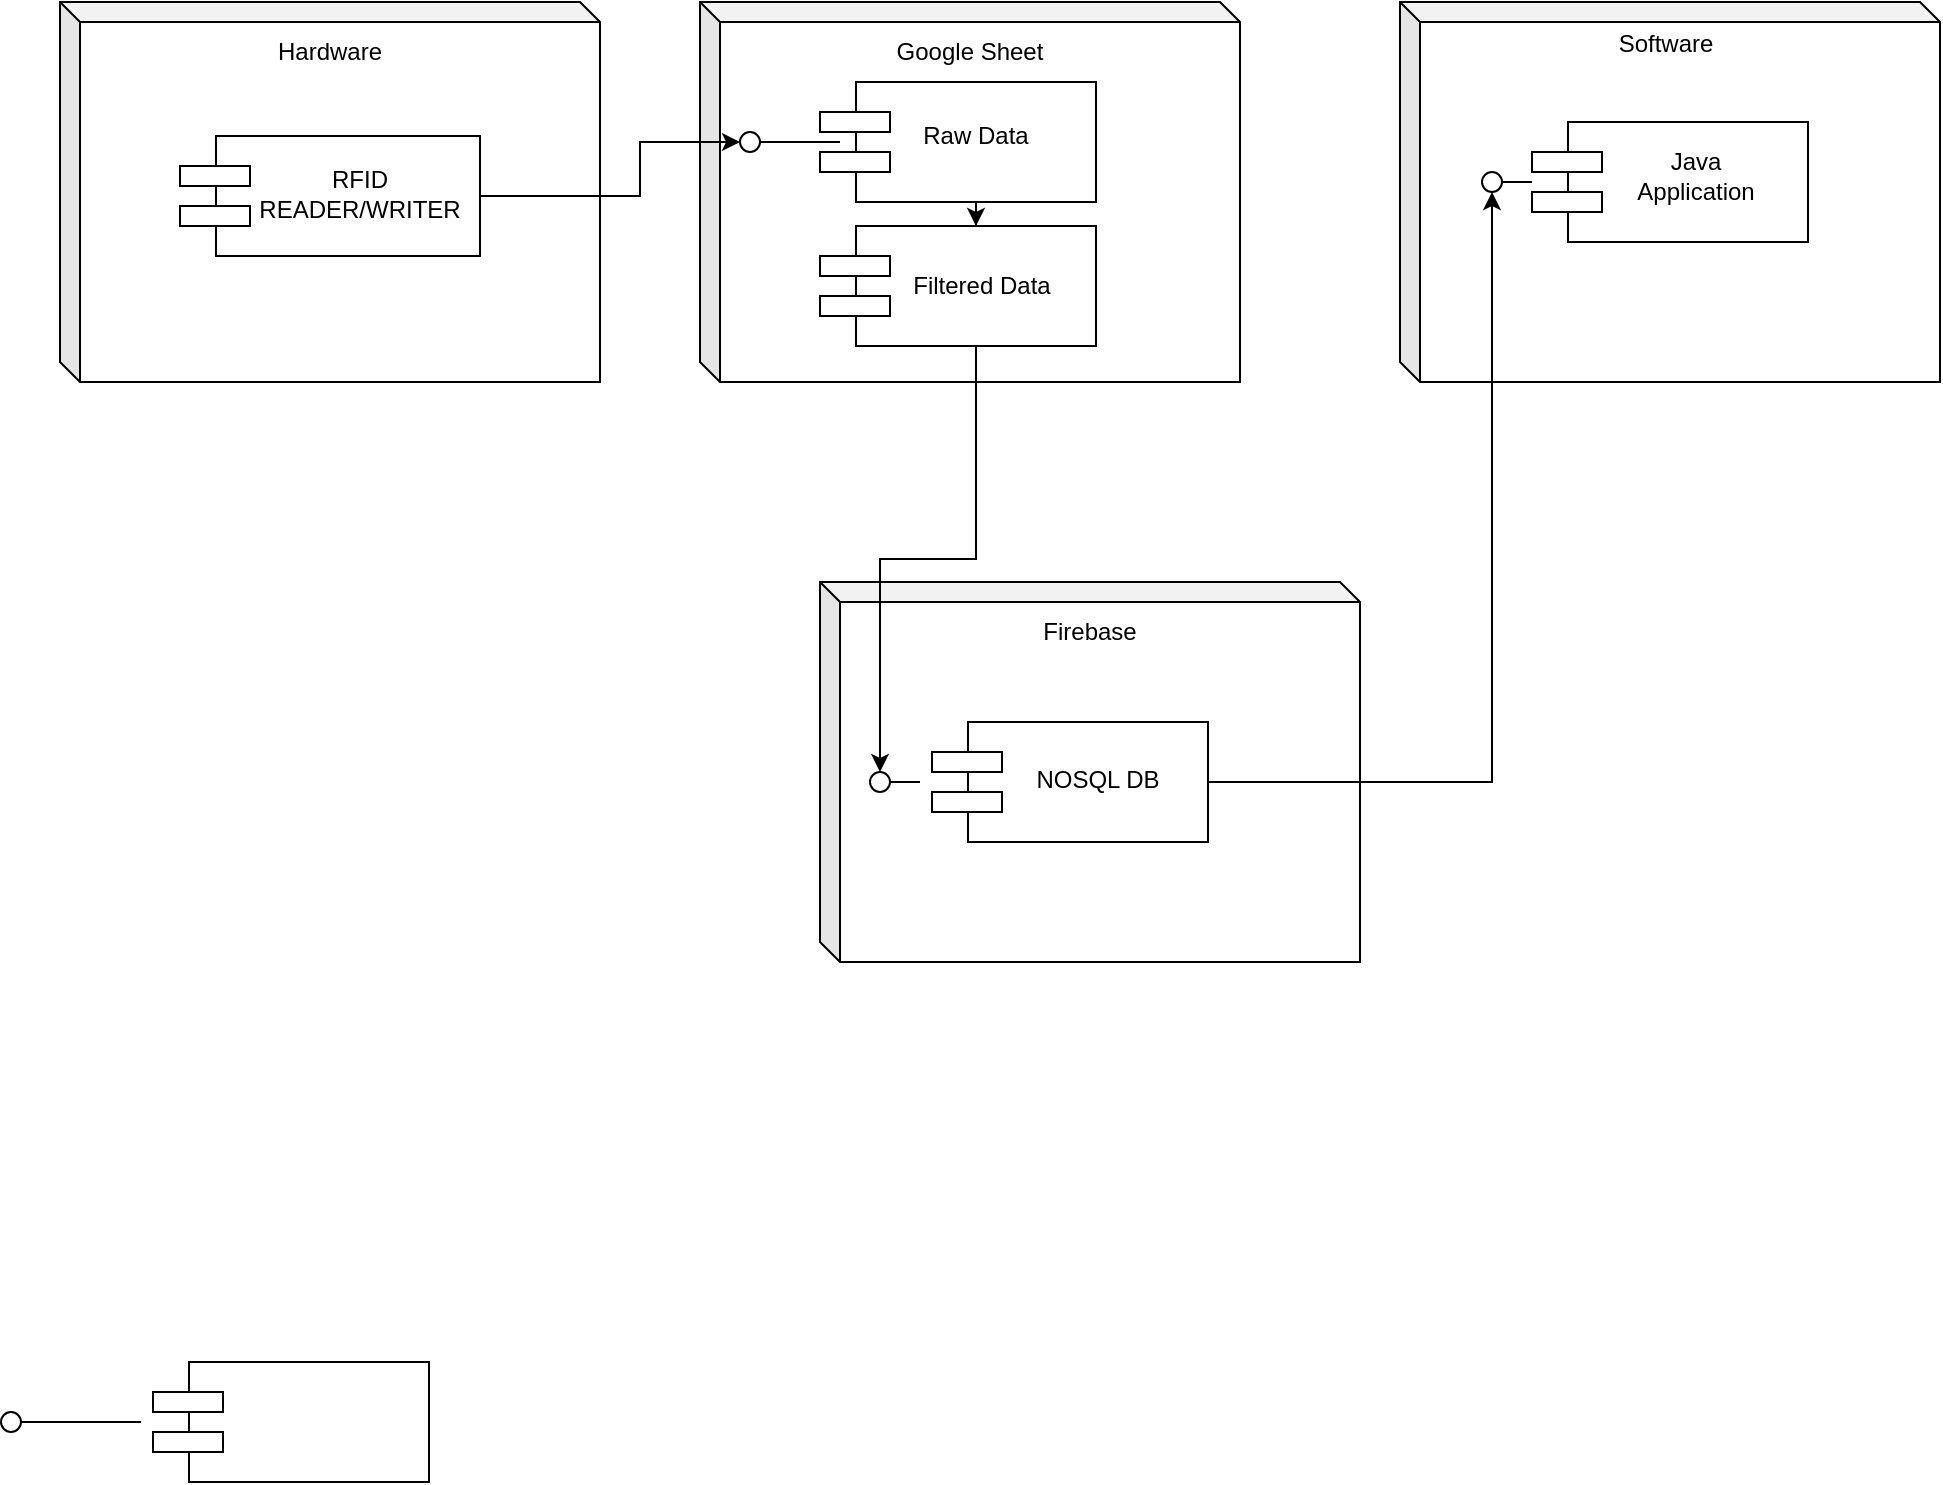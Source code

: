 <mxfile version="25.0.2">
  <diagram name="Page-1" id="YHQ0iihBjePj0FVOJQyj">
    <mxGraphModel dx="2072" dy="1212" grid="1" gridSize="10" guides="1" tooltips="1" connect="1" arrows="1" fold="1" page="1" pageScale="1" pageWidth="850" pageHeight="1100" math="0" shadow="0">
      <root>
        <mxCell id="0" />
        <mxCell id="1" parent="0" />
        <mxCell id="Rg1Zh81EsCD-iC3_WErj-1" value="" style="shape=cube;whiteSpace=wrap;html=1;boundedLbl=1;backgroundOutline=1;darkOpacity=0.05;darkOpacity2=0.1;size=10;" vertex="1" parent="1">
          <mxGeometry x="90" y="130" width="270" height="190" as="geometry" />
        </mxCell>
        <mxCell id="Rg1Zh81EsCD-iC3_WErj-3" value="" style="shape=cube;whiteSpace=wrap;html=1;boundedLbl=1;backgroundOutline=1;darkOpacity=0.05;darkOpacity2=0.1;size=10;" vertex="1" parent="1">
          <mxGeometry x="760" y="130" width="270" height="190" as="geometry" />
        </mxCell>
        <mxCell id="Rg1Zh81EsCD-iC3_WErj-4" value="" style="shape=cube;whiteSpace=wrap;html=1;boundedLbl=1;backgroundOutline=1;darkOpacity=0.05;darkOpacity2=0.1;size=10;" vertex="1" parent="1">
          <mxGeometry x="470" y="420" width="270" height="190" as="geometry" />
        </mxCell>
        <mxCell id="Rg1Zh81EsCD-iC3_WErj-6" value="Hardware" style="text;html=1;align=center;verticalAlign=middle;whiteSpace=wrap;rounded=0;" vertex="1" parent="1">
          <mxGeometry x="195" y="140" width="60" height="30" as="geometry" />
        </mxCell>
        <mxCell id="Rg1Zh81EsCD-iC3_WErj-7" value="Software" style="text;html=1;align=center;verticalAlign=middle;whiteSpace=wrap;rounded=0;" vertex="1" parent="1">
          <mxGeometry x="853" y="136" width="80" height="30" as="geometry" />
        </mxCell>
        <mxCell id="Rg1Zh81EsCD-iC3_WErj-8" value="" style="shape=cube;whiteSpace=wrap;html=1;boundedLbl=1;backgroundOutline=1;darkOpacity=0.05;darkOpacity2=0.1;size=10;" vertex="1" parent="1">
          <mxGeometry x="410" y="130" width="270" height="190" as="geometry" />
        </mxCell>
        <mxCell id="Rg1Zh81EsCD-iC3_WErj-9" value="Google Sheet" style="text;html=1;align=center;verticalAlign=middle;whiteSpace=wrap;rounded=0;" vertex="1" parent="1">
          <mxGeometry x="505" y="140" width="80" height="30" as="geometry" />
        </mxCell>
        <mxCell id="Rg1Zh81EsCD-iC3_WErj-10" value="Firebase" style="text;html=1;align=center;verticalAlign=middle;whiteSpace=wrap;rounded=0;" vertex="1" parent="1">
          <mxGeometry x="565" y="430" width="80" height="30" as="geometry" />
        </mxCell>
        <mxCell id="Rg1Zh81EsCD-iC3_WErj-23" value="" style="rounded=0;whiteSpace=wrap;html=1;" vertex="1" parent="1">
          <mxGeometry x="844" y="190" width="120" height="60" as="geometry" />
        </mxCell>
        <mxCell id="Rg1Zh81EsCD-iC3_WErj-24" value="" style="rounded=0;whiteSpace=wrap;html=1;" vertex="1" parent="1">
          <mxGeometry x="826" y="205" width="35" height="10" as="geometry" />
        </mxCell>
        <mxCell id="Rg1Zh81EsCD-iC3_WErj-25" value="" style="rounded=0;whiteSpace=wrap;html=1;" vertex="1" parent="1">
          <mxGeometry x="826" y="225" width="35" height="10" as="geometry" />
        </mxCell>
        <mxCell id="Rg1Zh81EsCD-iC3_WErj-44" style="edgeStyle=orthogonalEdgeStyle;rounded=0;orthogonalLoop=1;jettySize=auto;html=1;entryX=0.5;entryY=0;entryDx=0;entryDy=0;" edge="1" parent="1" source="Rg1Zh81EsCD-iC3_WErj-30" target="Rg1Zh81EsCD-iC3_WErj-41">
          <mxGeometry relative="1" as="geometry" />
        </mxCell>
        <mxCell id="Rg1Zh81EsCD-iC3_WErj-30" value="" style="rounded=0;whiteSpace=wrap;html=1;" vertex="1" parent="1">
          <mxGeometry x="488" y="170" width="120" height="60" as="geometry" />
        </mxCell>
        <mxCell id="Rg1Zh81EsCD-iC3_WErj-31" value="" style="rounded=0;whiteSpace=wrap;html=1;" vertex="1" parent="1">
          <mxGeometry x="470" y="185" width="35" height="10" as="geometry" />
        </mxCell>
        <mxCell id="Rg1Zh81EsCD-iC3_WErj-32" value="" style="rounded=0;whiteSpace=wrap;html=1;" vertex="1" parent="1">
          <mxGeometry x="470" y="205" width="35" height="10" as="geometry" />
        </mxCell>
        <mxCell id="Rg1Zh81EsCD-iC3_WErj-52" style="edgeStyle=orthogonalEdgeStyle;rounded=0;orthogonalLoop=1;jettySize=auto;html=1;entryX=0;entryY=0.5;entryDx=0;entryDy=0;" edge="1" parent="1" source="Rg1Zh81EsCD-iC3_WErj-33" target="Rg1Zh81EsCD-iC3_WErj-49">
          <mxGeometry relative="1" as="geometry">
            <Array as="points">
              <mxPoint x="380" y="227" />
              <mxPoint x="380" y="200" />
            </Array>
          </mxGeometry>
        </mxCell>
        <mxCell id="Rg1Zh81EsCD-iC3_WErj-33" value="" style="rounded=0;whiteSpace=wrap;html=1;" vertex="1" parent="1">
          <mxGeometry x="168" y="197" width="132" height="60" as="geometry" />
        </mxCell>
        <mxCell id="Rg1Zh81EsCD-iC3_WErj-34" value="" style="rounded=0;whiteSpace=wrap;html=1;" vertex="1" parent="1">
          <mxGeometry x="150" y="212" width="35" height="10" as="geometry" />
        </mxCell>
        <mxCell id="Rg1Zh81EsCD-iC3_WErj-35" value="" style="rounded=0;whiteSpace=wrap;html=1;" vertex="1" parent="1">
          <mxGeometry x="150" y="232" width="35" height="10" as="geometry" />
        </mxCell>
        <mxCell id="Rg1Zh81EsCD-iC3_WErj-37" value="RFID READER/WRITER" style="text;html=1;align=center;verticalAlign=middle;whiteSpace=wrap;rounded=0;" vertex="1" parent="1">
          <mxGeometry x="199" y="211" width="82" height="30" as="geometry" />
        </mxCell>
        <mxCell id="Rg1Zh81EsCD-iC3_WErj-58" style="edgeStyle=orthogonalEdgeStyle;rounded=0;orthogonalLoop=1;jettySize=auto;html=1;" edge="1" parent="1" source="Rg1Zh81EsCD-iC3_WErj-41" target="Rg1Zh81EsCD-iC3_WErj-56">
          <mxGeometry relative="1" as="geometry" />
        </mxCell>
        <mxCell id="Rg1Zh81EsCD-iC3_WErj-41" value="" style="rounded=0;whiteSpace=wrap;html=1;" vertex="1" parent="1">
          <mxGeometry x="488" y="242" width="120" height="60" as="geometry" />
        </mxCell>
        <mxCell id="Rg1Zh81EsCD-iC3_WErj-42" value="" style="rounded=0;whiteSpace=wrap;html=1;" vertex="1" parent="1">
          <mxGeometry x="470" y="257" width="35" height="10" as="geometry" />
        </mxCell>
        <mxCell id="Rg1Zh81EsCD-iC3_WErj-43" value="" style="rounded=0;whiteSpace=wrap;html=1;" vertex="1" parent="1">
          <mxGeometry x="470" y="277" width="35" height="10" as="geometry" />
        </mxCell>
        <mxCell id="Rg1Zh81EsCD-iC3_WErj-45" value="Raw&amp;nbsp;&lt;span style=&quot;color: rgba(0, 0, 0, 0); font-family: monospace; font-size: 0px; text-align: start; text-wrap: nowrap;&quot;&gt;%3CmxGraphModel%3E%3Croot%3E%3CmxCell%20id%3D%220%22%2F%3E%3CmxCell%20id%3D%221%22%20parent%3D%220%22%2F%3E%3CmxCell%20id%3D%222%22%20value%3D%22RFID%20READER%2FWRITER%22%20style%3D%22text%3Bhtml%3D1%3Balign%3Dcenter%3BverticalAlign%3Dmiddle%3BwhiteSpace%3Dwrap%3Brounded%3D0%3B%22%20vertex%3D%221%22%20parent%3D%221%22%3E%3CmxGeometry%20x%3D%22199%22%20y%3D%22211%22%20width%3D%2282%22%20height%3D%2230%22%20as%3D%22geometry%22%2F%3E%3C%2FmxCell%3E%3C%2Froot%3E%3C%2FmxGraphModel%3E&lt;/span&gt;D&lt;span style=&quot;color: rgba(0, 0, 0, 0); font-family: monospace; font-size: 0px; text-align: start; text-wrap: nowrap;&quot;&gt;%3CmxGraphModel%3E%3Croot%3E%3CmxCell%20id%3D%220%22%2F%3E%3CmxCell%20id%3D%221%22%20parent%3D%220%22%2F%3E%3CmxCell%20id%3D%222%22%20value%3D%22RFID%20READER%2FWRITER%22%20style%3D%22text%3Bhtml%3D1%3Balign%3Dcenter%3BverticalAlign%3Dmiddle%3BwhiteSpace%3Dwrap%3Brounded%3D0%3B%22%20vertex%3D%221%22%20parent%3D%221%22%3E%3CmxGeometry%20x%3D%22199%22%20y%3D%22211%22%20width%3D%2282%22%20height%3D%2230%22%20as%3D%22geometry%22%2F%3E%3C%2FmxCell%3E%3C%2Froot%3E%3C%2FmxGraphModel%3E&lt;/span&gt;ata" style="text;html=1;align=center;verticalAlign=middle;whiteSpace=wrap;rounded=0;" vertex="1" parent="1">
          <mxGeometry x="507" y="182" width="82" height="30" as="geometry" />
        </mxCell>
        <mxCell id="Rg1Zh81EsCD-iC3_WErj-46" value="Filtered&amp;nbsp;&lt;span style=&quot;color: rgba(0, 0, 0, 0); font-family: monospace; font-size: 0px; text-align: start; text-wrap: nowrap;&quot;&gt;%3CmxGraphModel%3E%3Croot%3E%3CmxCell%20id%3D%220%22%2F%3E%3CmxCell%20id%3D%221%22%20parent%3D%220%22%2F%3E%3CmxCell%20id%3D%222%22%20value%3D%22RFID%20READER%2FWRITER%22%20style%3D%22text%3Bhtml%3D1%3Balign%3Dcenter%3BverticalAlign%3Dmiddle%3BwhiteSpace%3Dwrap%3Brounded%3D0%3B%22%20vertex%3D%221%22%20parent%3D%221%22%3E%3CmxGeometry%20x%3D%22199%22%20y%3D%22211%22%20width%3D%2282%22%20height%3D%2230%22%20as%3D%22geometry%22%2F%3E%3C%2FmxCell%3E%3C%2Froot%3E%3C%2FmxGraphModel%3E&lt;/span&gt;D&lt;span style=&quot;color: rgba(0, 0, 0, 0); font-family: monospace; font-size: 0px; text-align: start; text-wrap: nowrap;&quot;&gt;%3CmxGraphModel%3E%3Croot%3E%3CmxCell%20id%3D%220%22%2F%3E%3CmxCell%20id%3D%221%22%20parent%3D%220%22%2F%3E%3CmxCell%20id%3D%222%22%20value%3D%22RFID%20READER%2FWRITER%22%20style%3D%22text%3Bhtml%3D1%3Balign%3Dcenter%3BverticalAlign%3Dmiddle%3BwhiteSpace%3Dwrap%3Brounded%3D0%3B%22%20vertex%3D%221%22%20parent%3D%221%22%3E%3CmxGeometry%20x%3D%22199%22%20y%3D%22211%22%20width%3D%2282%22%20height%3D%2230%22%20as%3D%22geometry%22%2F%3E%3C%2FmxCell%3E%3C%2Froot%3E%3C%2FmxGraphModel%3E&lt;/span&gt;ata" style="text;html=1;align=center;verticalAlign=middle;whiteSpace=wrap;rounded=0;" vertex="1" parent="1">
          <mxGeometry x="510" y="257" width="82" height="30" as="geometry" />
        </mxCell>
        <mxCell id="Rg1Zh81EsCD-iC3_WErj-49" value="" style="ellipse;whiteSpace=wrap;html=1;aspect=fixed;" vertex="1" parent="1">
          <mxGeometry x="430" y="195" width="10" height="10" as="geometry" />
        </mxCell>
        <mxCell id="Rg1Zh81EsCD-iC3_WErj-50" value="" style="endArrow=none;html=1;rounded=0;exitX=1;exitY=0.5;exitDx=0;exitDy=0;" edge="1" parent="1" source="Rg1Zh81EsCD-iC3_WErj-49">
          <mxGeometry width="50" height="50" relative="1" as="geometry">
            <mxPoint x="510" y="190" as="sourcePoint" />
            <mxPoint x="480" y="200" as="targetPoint" />
          </mxGeometry>
        </mxCell>
        <mxCell id="Rg1Zh81EsCD-iC3_WErj-66" style="edgeStyle=orthogonalEdgeStyle;rounded=0;orthogonalLoop=1;jettySize=auto;html=1;entryX=0.5;entryY=1;entryDx=0;entryDy=0;" edge="1" parent="1" source="Rg1Zh81EsCD-iC3_WErj-53" target="Rg1Zh81EsCD-iC3_WErj-64">
          <mxGeometry relative="1" as="geometry" />
        </mxCell>
        <mxCell id="Rg1Zh81EsCD-iC3_WErj-53" value="" style="rounded=0;whiteSpace=wrap;html=1;" vertex="1" parent="1">
          <mxGeometry x="544" y="490" width="120" height="60" as="geometry" />
        </mxCell>
        <mxCell id="Rg1Zh81EsCD-iC3_WErj-54" value="" style="rounded=0;whiteSpace=wrap;html=1;" vertex="1" parent="1">
          <mxGeometry x="526" y="505" width="35" height="10" as="geometry" />
        </mxCell>
        <mxCell id="Rg1Zh81EsCD-iC3_WErj-55" value="" style="rounded=0;whiteSpace=wrap;html=1;" vertex="1" parent="1">
          <mxGeometry x="526" y="525" width="35" height="10" as="geometry" />
        </mxCell>
        <mxCell id="Rg1Zh81EsCD-iC3_WErj-56" value="" style="ellipse;whiteSpace=wrap;html=1;aspect=fixed;" vertex="1" parent="1">
          <mxGeometry x="495" y="515" width="10" height="10" as="geometry" />
        </mxCell>
        <mxCell id="Rg1Zh81EsCD-iC3_WErj-57" value="" style="endArrow=none;html=1;rounded=0;exitX=1;exitY=0.5;exitDx=0;exitDy=0;" edge="1" parent="1" source="Rg1Zh81EsCD-iC3_WErj-56">
          <mxGeometry width="50" height="50" relative="1" as="geometry">
            <mxPoint x="530" y="510" as="sourcePoint" />
            <mxPoint x="520" y="520" as="targetPoint" />
          </mxGeometry>
        </mxCell>
        <mxCell id="Rg1Zh81EsCD-iC3_WErj-59" value="NOSQL DB" style="text;html=1;align=center;verticalAlign=middle;whiteSpace=wrap;rounded=0;" vertex="1" parent="1">
          <mxGeometry x="568" y="504" width="82" height="30" as="geometry" />
        </mxCell>
        <mxCell id="Rg1Zh81EsCD-iC3_WErj-64" value="" style="ellipse;whiteSpace=wrap;html=1;aspect=fixed;" vertex="1" parent="1">
          <mxGeometry x="801" y="215" width="10" height="10" as="geometry" />
        </mxCell>
        <mxCell id="Rg1Zh81EsCD-iC3_WErj-65" value="" style="endArrow=none;html=1;rounded=0;exitX=1;exitY=0.5;exitDx=0;exitDy=0;" edge="1" parent="1" source="Rg1Zh81EsCD-iC3_WErj-64">
          <mxGeometry width="50" height="50" relative="1" as="geometry">
            <mxPoint x="836" y="210" as="sourcePoint" />
            <mxPoint x="826" y="220" as="targetPoint" />
          </mxGeometry>
        </mxCell>
        <mxCell id="Rg1Zh81EsCD-iC3_WErj-67" value="Java Application" style="text;html=1;align=center;verticalAlign=middle;whiteSpace=wrap;rounded=0;" vertex="1" parent="1">
          <mxGeometry x="867" y="202" width="82" height="30" as="geometry" />
        </mxCell>
        <mxCell id="Rg1Zh81EsCD-iC3_WErj-68" value="" style="rounded=0;whiteSpace=wrap;html=1;" vertex="1" parent="1">
          <mxGeometry x="154.5" y="810" width="120" height="60" as="geometry" />
        </mxCell>
        <mxCell id="Rg1Zh81EsCD-iC3_WErj-69" value="" style="rounded=0;whiteSpace=wrap;html=1;" vertex="1" parent="1">
          <mxGeometry x="136.5" y="825" width="35" height="10" as="geometry" />
        </mxCell>
        <mxCell id="Rg1Zh81EsCD-iC3_WErj-70" value="" style="rounded=0;whiteSpace=wrap;html=1;" vertex="1" parent="1">
          <mxGeometry x="136.5" y="845" width="35" height="10" as="geometry" />
        </mxCell>
        <mxCell id="Rg1Zh81EsCD-iC3_WErj-71" value="" style="ellipse;whiteSpace=wrap;html=1;aspect=fixed;" vertex="1" parent="1">
          <mxGeometry x="60.5" y="835" width="10" height="10" as="geometry" />
        </mxCell>
        <mxCell id="Rg1Zh81EsCD-iC3_WErj-72" value="" style="endArrow=none;html=1;rounded=0;exitX=1;exitY=0.5;exitDx=0;exitDy=0;" edge="1" parent="1" source="Rg1Zh81EsCD-iC3_WErj-71">
          <mxGeometry width="50" height="50" relative="1" as="geometry">
            <mxPoint x="140.5" y="830" as="sourcePoint" />
            <mxPoint x="130.5" y="840" as="targetPoint" />
          </mxGeometry>
        </mxCell>
      </root>
    </mxGraphModel>
  </diagram>
</mxfile>

